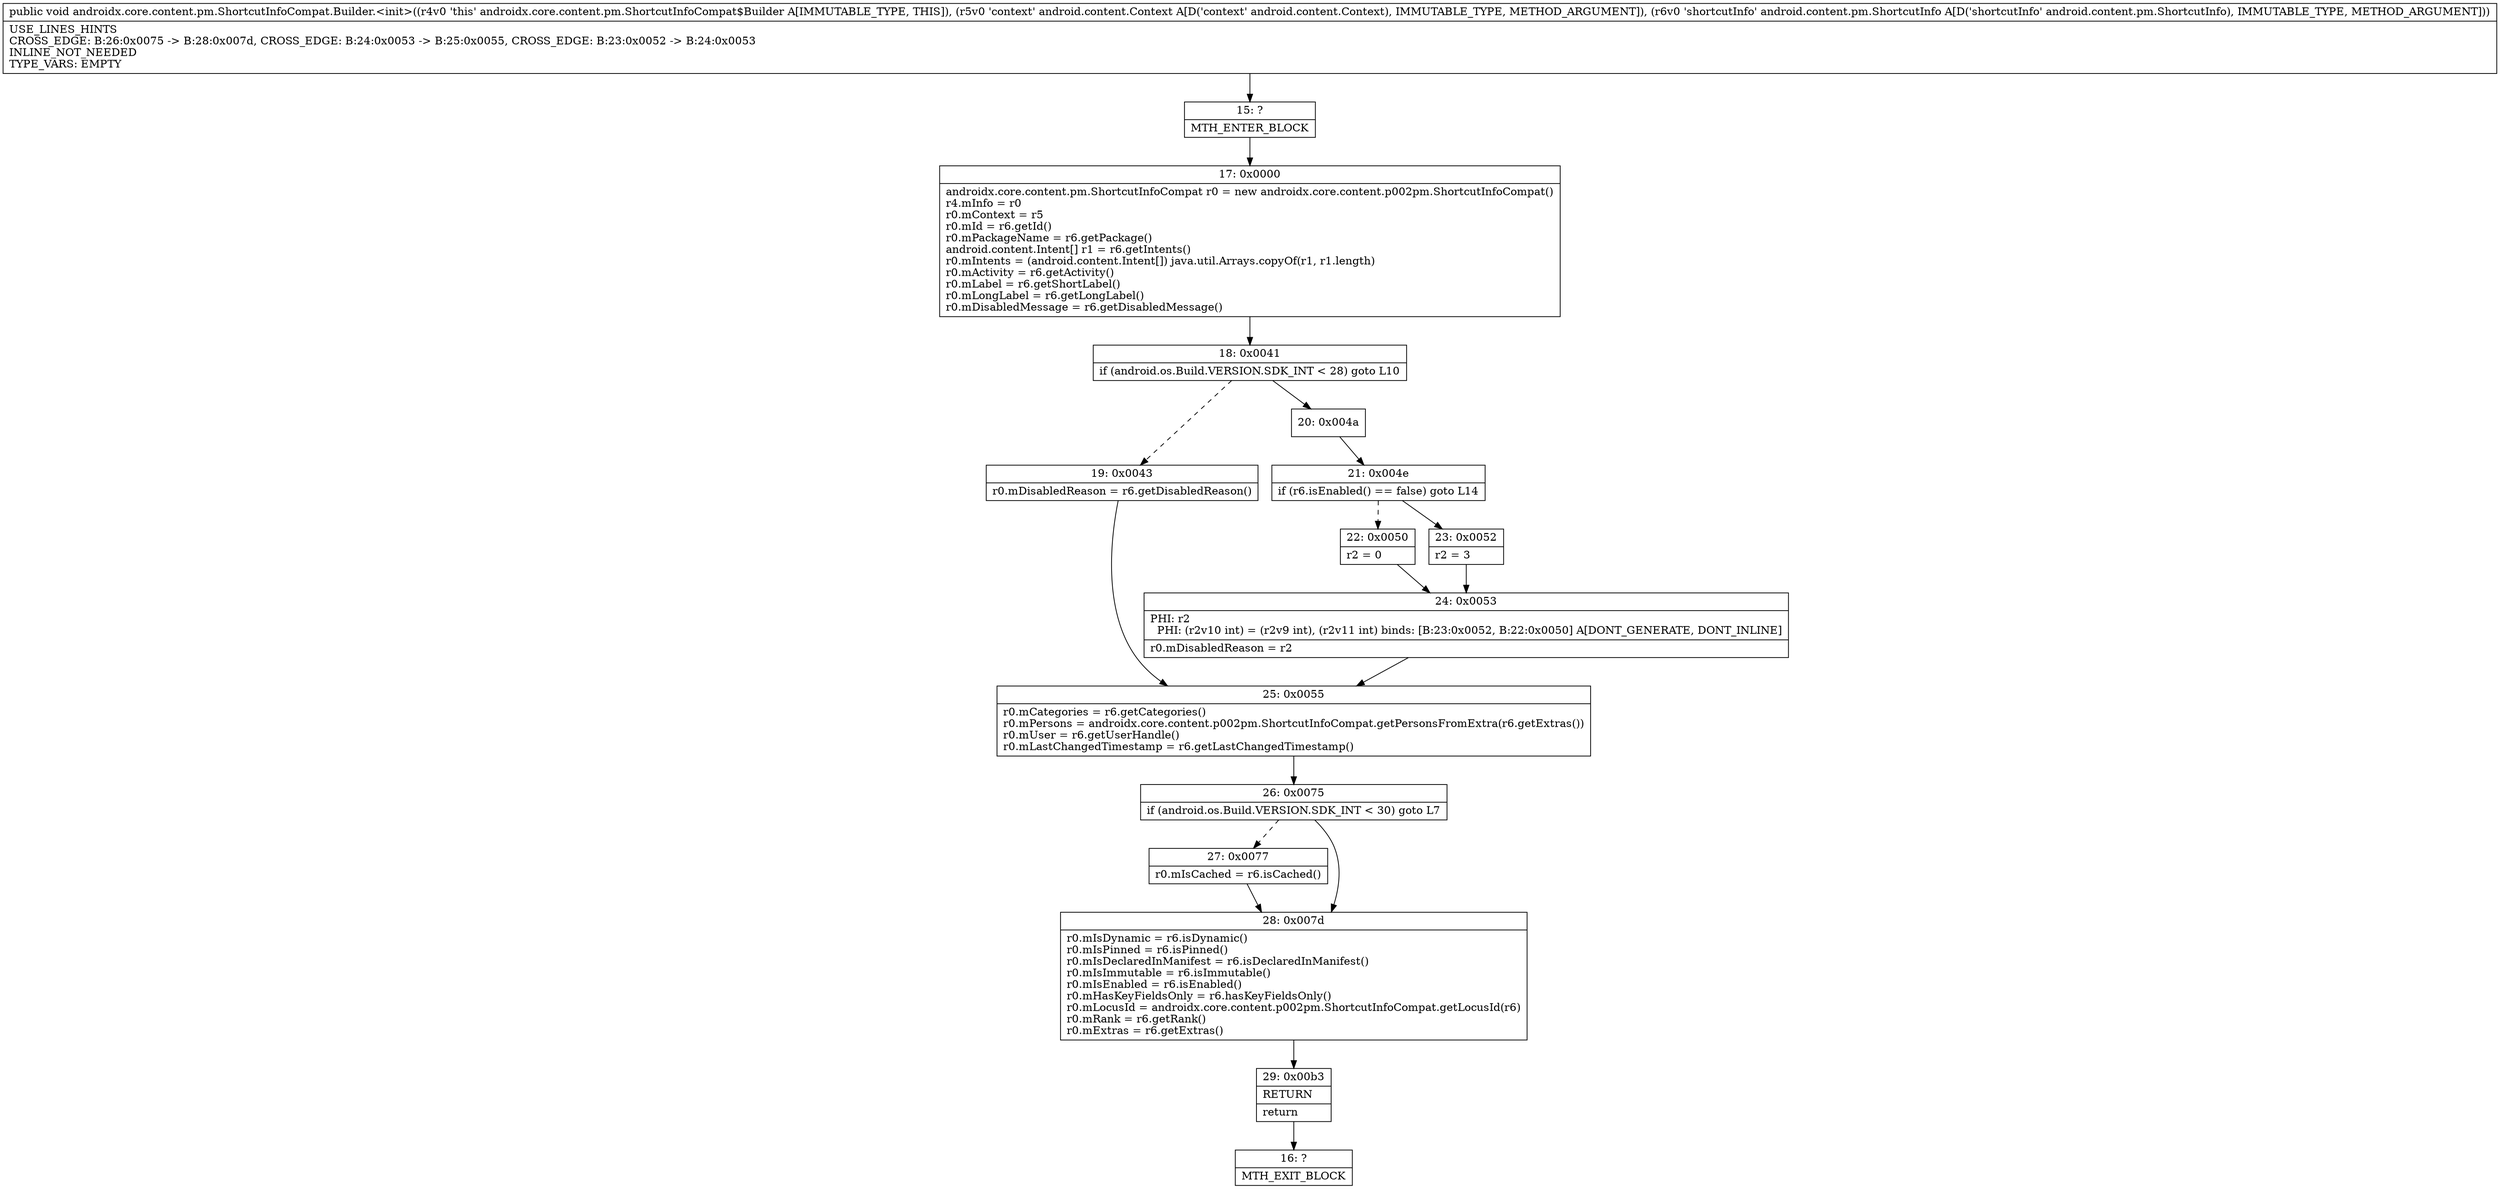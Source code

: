digraph "CFG forandroidx.core.content.pm.ShortcutInfoCompat.Builder.\<init\>(Landroid\/content\/Context;Landroid\/content\/pm\/ShortcutInfo;)V" {
Node_15 [shape=record,label="{15\:\ ?|MTH_ENTER_BLOCK\l}"];
Node_17 [shape=record,label="{17\:\ 0x0000|androidx.core.content.pm.ShortcutInfoCompat r0 = new androidx.core.content.p002pm.ShortcutInfoCompat()\lr4.mInfo = r0\lr0.mContext = r5\lr0.mId = r6.getId()\lr0.mPackageName = r6.getPackage()\landroid.content.Intent[] r1 = r6.getIntents()\lr0.mIntents = (android.content.Intent[]) java.util.Arrays.copyOf(r1, r1.length)\lr0.mActivity = r6.getActivity()\lr0.mLabel = r6.getShortLabel()\lr0.mLongLabel = r6.getLongLabel()\lr0.mDisabledMessage = r6.getDisabledMessage()\l}"];
Node_18 [shape=record,label="{18\:\ 0x0041|if (android.os.Build.VERSION.SDK_INT \< 28) goto L10\l}"];
Node_19 [shape=record,label="{19\:\ 0x0043|r0.mDisabledReason = r6.getDisabledReason()\l}"];
Node_25 [shape=record,label="{25\:\ 0x0055|r0.mCategories = r6.getCategories()\lr0.mPersons = androidx.core.content.p002pm.ShortcutInfoCompat.getPersonsFromExtra(r6.getExtras())\lr0.mUser = r6.getUserHandle()\lr0.mLastChangedTimestamp = r6.getLastChangedTimestamp()\l}"];
Node_26 [shape=record,label="{26\:\ 0x0075|if (android.os.Build.VERSION.SDK_INT \< 30) goto L7\l}"];
Node_27 [shape=record,label="{27\:\ 0x0077|r0.mIsCached = r6.isCached()\l}"];
Node_28 [shape=record,label="{28\:\ 0x007d|r0.mIsDynamic = r6.isDynamic()\lr0.mIsPinned = r6.isPinned()\lr0.mIsDeclaredInManifest = r6.isDeclaredInManifest()\lr0.mIsImmutable = r6.isImmutable()\lr0.mIsEnabled = r6.isEnabled()\lr0.mHasKeyFieldsOnly = r6.hasKeyFieldsOnly()\lr0.mLocusId = androidx.core.content.p002pm.ShortcutInfoCompat.getLocusId(r6)\lr0.mRank = r6.getRank()\lr0.mExtras = r6.getExtras()\l}"];
Node_29 [shape=record,label="{29\:\ 0x00b3|RETURN\l|return\l}"];
Node_16 [shape=record,label="{16\:\ ?|MTH_EXIT_BLOCK\l}"];
Node_20 [shape=record,label="{20\:\ 0x004a}"];
Node_21 [shape=record,label="{21\:\ 0x004e|if (r6.isEnabled() == false) goto L14\l}"];
Node_22 [shape=record,label="{22\:\ 0x0050|r2 = 0\l}"];
Node_24 [shape=record,label="{24\:\ 0x0053|PHI: r2 \l  PHI: (r2v10 int) = (r2v9 int), (r2v11 int) binds: [B:23:0x0052, B:22:0x0050] A[DONT_GENERATE, DONT_INLINE]\l|r0.mDisabledReason = r2\l}"];
Node_23 [shape=record,label="{23\:\ 0x0052|r2 = 3\l}"];
MethodNode[shape=record,label="{public void androidx.core.content.pm.ShortcutInfoCompat.Builder.\<init\>((r4v0 'this' androidx.core.content.pm.ShortcutInfoCompat$Builder A[IMMUTABLE_TYPE, THIS]), (r5v0 'context' android.content.Context A[D('context' android.content.Context), IMMUTABLE_TYPE, METHOD_ARGUMENT]), (r6v0 'shortcutInfo' android.content.pm.ShortcutInfo A[D('shortcutInfo' android.content.pm.ShortcutInfo), IMMUTABLE_TYPE, METHOD_ARGUMENT]))  | USE_LINES_HINTS\lCROSS_EDGE: B:26:0x0075 \-\> B:28:0x007d, CROSS_EDGE: B:24:0x0053 \-\> B:25:0x0055, CROSS_EDGE: B:23:0x0052 \-\> B:24:0x0053\lINLINE_NOT_NEEDED\lTYPE_VARS: EMPTY\l}"];
MethodNode -> Node_15;Node_15 -> Node_17;
Node_17 -> Node_18;
Node_18 -> Node_19[style=dashed];
Node_18 -> Node_20;
Node_19 -> Node_25;
Node_25 -> Node_26;
Node_26 -> Node_27[style=dashed];
Node_26 -> Node_28;
Node_27 -> Node_28;
Node_28 -> Node_29;
Node_29 -> Node_16;
Node_20 -> Node_21;
Node_21 -> Node_22[style=dashed];
Node_21 -> Node_23;
Node_22 -> Node_24;
Node_24 -> Node_25;
Node_23 -> Node_24;
}

